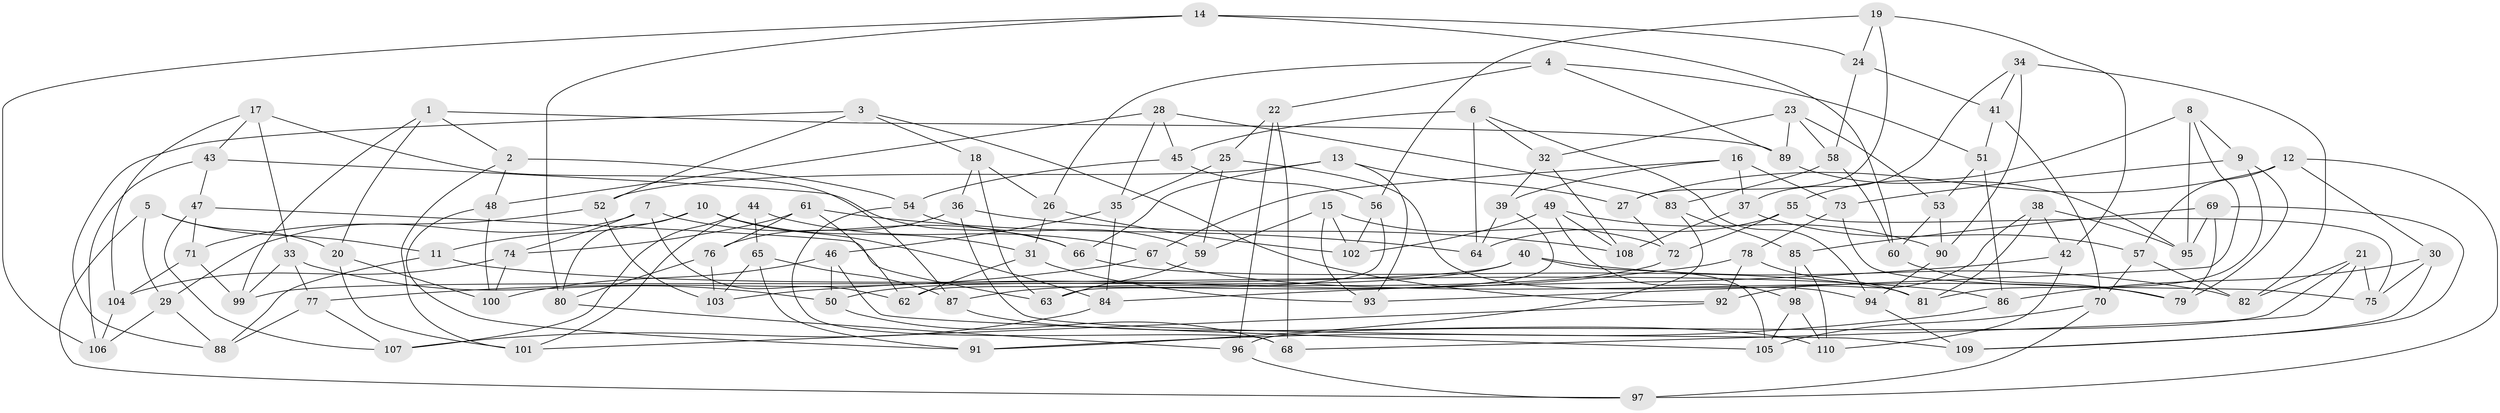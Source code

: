 // Generated by graph-tools (version 1.1) at 2025/59/03/09/25 04:59:35]
// undirected, 110 vertices, 220 edges
graph export_dot {
graph [start="1"]
  node [color=gray90,style=filled];
  1;
  2;
  3;
  4;
  5;
  6;
  7;
  8;
  9;
  10;
  11;
  12;
  13;
  14;
  15;
  16;
  17;
  18;
  19;
  20;
  21;
  22;
  23;
  24;
  25;
  26;
  27;
  28;
  29;
  30;
  31;
  32;
  33;
  34;
  35;
  36;
  37;
  38;
  39;
  40;
  41;
  42;
  43;
  44;
  45;
  46;
  47;
  48;
  49;
  50;
  51;
  52;
  53;
  54;
  55;
  56;
  57;
  58;
  59;
  60;
  61;
  62;
  63;
  64;
  65;
  66;
  67;
  68;
  69;
  70;
  71;
  72;
  73;
  74;
  75;
  76;
  77;
  78;
  79;
  80;
  81;
  82;
  83;
  84;
  85;
  86;
  87;
  88;
  89;
  90;
  91;
  92;
  93;
  94;
  95;
  96;
  97;
  98;
  99;
  100;
  101;
  102;
  103;
  104;
  105;
  106;
  107;
  108;
  109;
  110;
  1 -- 99;
  1 -- 20;
  1 -- 89;
  1 -- 2;
  2 -- 48;
  2 -- 101;
  2 -- 54;
  3 -- 92;
  3 -- 52;
  3 -- 88;
  3 -- 18;
  4 -- 26;
  4 -- 22;
  4 -- 89;
  4 -- 51;
  5 -- 20;
  5 -- 29;
  5 -- 11;
  5 -- 97;
  6 -- 32;
  6 -- 94;
  6 -- 45;
  6 -- 64;
  7 -- 74;
  7 -- 62;
  7 -- 66;
  7 -- 29;
  8 -- 95;
  8 -- 93;
  8 -- 55;
  8 -- 9;
  9 -- 73;
  9 -- 79;
  9 -- 81;
  10 -- 80;
  10 -- 84;
  10 -- 11;
  10 -- 31;
  11 -- 88;
  11 -- 86;
  12 -- 27;
  12 -- 30;
  12 -- 97;
  12 -- 57;
  13 -- 93;
  13 -- 66;
  13 -- 27;
  13 -- 52;
  14 -- 106;
  14 -- 60;
  14 -- 80;
  14 -- 24;
  15 -- 59;
  15 -- 102;
  15 -- 72;
  15 -- 93;
  16 -- 67;
  16 -- 39;
  16 -- 37;
  16 -- 73;
  17 -- 33;
  17 -- 104;
  17 -- 43;
  17 -- 87;
  18 -- 36;
  18 -- 63;
  18 -- 26;
  19 -- 24;
  19 -- 42;
  19 -- 27;
  19 -- 56;
  20 -- 100;
  20 -- 101;
  21 -- 75;
  21 -- 68;
  21 -- 96;
  21 -- 82;
  22 -- 68;
  22 -- 25;
  22 -- 96;
  23 -- 53;
  23 -- 89;
  23 -- 32;
  23 -- 58;
  24 -- 58;
  24 -- 41;
  25 -- 35;
  25 -- 94;
  25 -- 59;
  26 -- 31;
  26 -- 102;
  27 -- 72;
  28 -- 83;
  28 -- 35;
  28 -- 45;
  28 -- 48;
  29 -- 88;
  29 -- 106;
  30 -- 75;
  30 -- 109;
  30 -- 86;
  31 -- 93;
  31 -- 62;
  32 -- 108;
  32 -- 39;
  33 -- 99;
  33 -- 77;
  33 -- 50;
  34 -- 90;
  34 -- 41;
  34 -- 82;
  34 -- 37;
  35 -- 84;
  35 -- 46;
  36 -- 109;
  36 -- 108;
  36 -- 76;
  37 -- 108;
  37 -- 57;
  38 -- 92;
  38 -- 42;
  38 -- 81;
  38 -- 95;
  39 -- 64;
  39 -- 63;
  40 -- 99;
  40 -- 105;
  40 -- 50;
  40 -- 82;
  41 -- 51;
  41 -- 70;
  42 -- 110;
  42 -- 84;
  43 -- 47;
  43 -- 106;
  43 -- 66;
  44 -- 67;
  44 -- 65;
  44 -- 101;
  44 -- 107;
  45 -- 56;
  45 -- 54;
  46 -- 105;
  46 -- 100;
  46 -- 50;
  47 -- 71;
  47 -- 63;
  47 -- 107;
  48 -- 91;
  48 -- 100;
  49 -- 98;
  49 -- 102;
  49 -- 108;
  49 -- 90;
  50 -- 68;
  51 -- 53;
  51 -- 86;
  52 -- 71;
  52 -- 103;
  53 -- 60;
  53 -- 90;
  54 -- 59;
  54 -- 68;
  55 -- 72;
  55 -- 64;
  55 -- 75;
  56 -- 62;
  56 -- 102;
  57 -- 70;
  57 -- 82;
  58 -- 83;
  58 -- 60;
  59 -- 63;
  60 -- 79;
  61 -- 74;
  61 -- 64;
  61 -- 62;
  61 -- 76;
  65 -- 103;
  65 -- 91;
  65 -- 87;
  66 -- 81;
  67 -- 77;
  67 -- 79;
  69 -- 79;
  69 -- 95;
  69 -- 85;
  69 -- 109;
  70 -- 105;
  70 -- 97;
  71 -- 99;
  71 -- 104;
  72 -- 87;
  73 -- 78;
  73 -- 75;
  74 -- 100;
  74 -- 104;
  76 -- 80;
  76 -- 103;
  77 -- 88;
  77 -- 107;
  78 -- 92;
  78 -- 103;
  78 -- 81;
  80 -- 96;
  83 -- 91;
  83 -- 85;
  84 -- 107;
  85 -- 110;
  85 -- 98;
  86 -- 91;
  87 -- 110;
  89 -- 95;
  90 -- 94;
  92 -- 101;
  94 -- 109;
  96 -- 97;
  98 -- 110;
  98 -- 105;
  104 -- 106;
}
